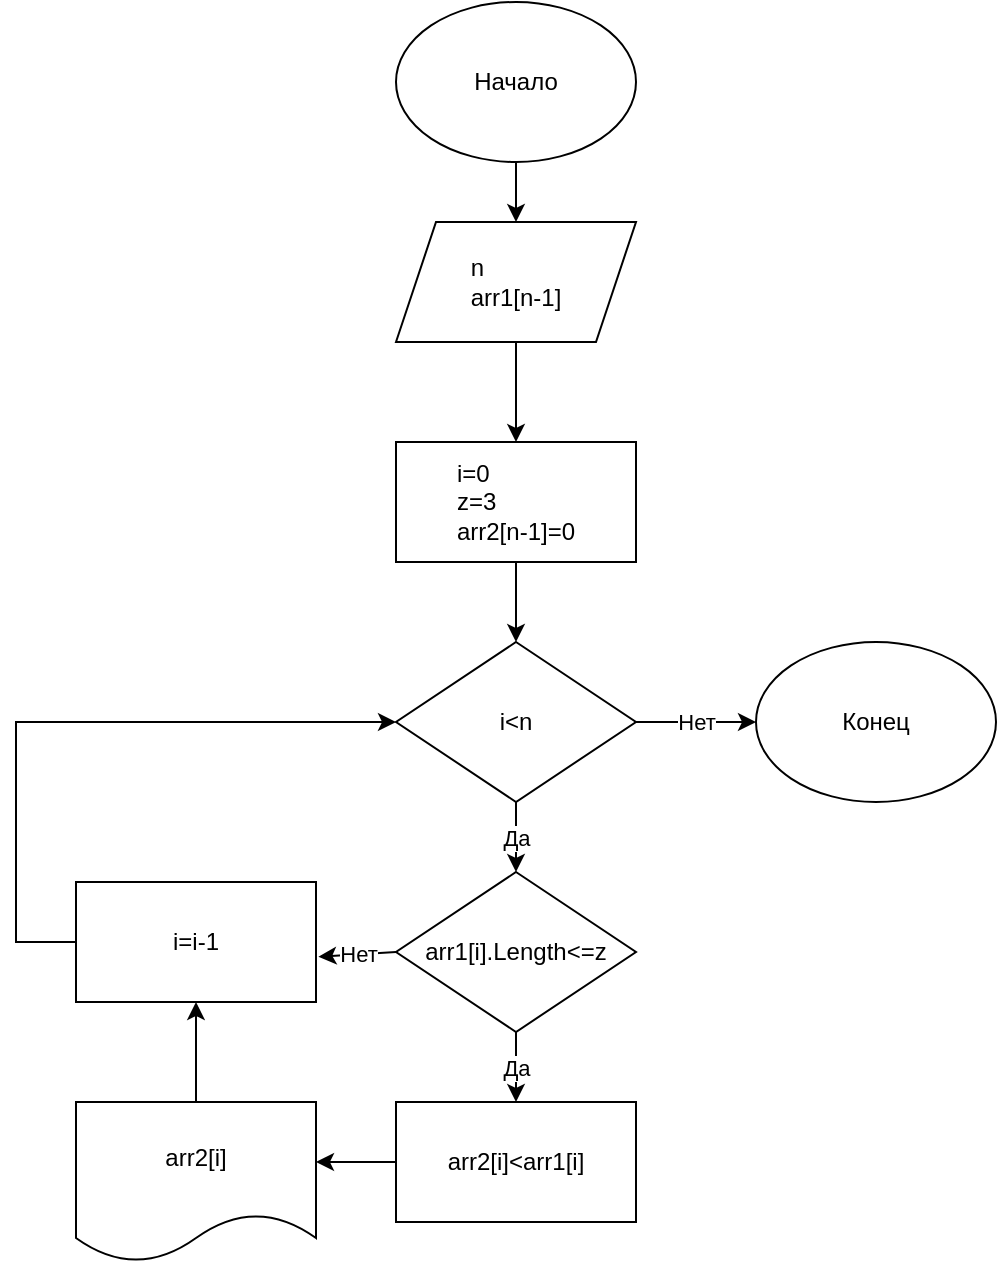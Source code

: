 <mxfile version="20.3.0" type="device"><diagram id="PK9lNNKd53TcjpRiSxI4" name="Страница 1"><mxGraphModel dx="830" dy="463" grid="1" gridSize="10" guides="1" tooltips="1" connect="1" arrows="1" fold="1" page="1" pageScale="1" pageWidth="827" pageHeight="1169" math="0" shadow="0"><root><mxCell id="0"/><mxCell id="1" parent="0"/><mxCell id="NJezW_P4RepL_qtSAQ3Z-1" value="&lt;font style=&quot;vertical-align: inherit;&quot;&gt;&lt;font style=&quot;vertical-align: inherit;&quot;&gt;Начало&lt;/font&gt;&lt;/font&gt;" style="ellipse;whiteSpace=wrap;html=1;" parent="1" vertex="1"><mxGeometry x="300" y="20" width="120" height="80" as="geometry"/></mxCell><mxCell id="NJezW_P4RepL_qtSAQ3Z-2" value="&lt;font style=&quot;vertical-align: inherit;&quot;&gt;&lt;font style=&quot;vertical-align: inherit;&quot;&gt;Конец&lt;/font&gt;&lt;/font&gt;" style="ellipse;whiteSpace=wrap;html=1;" parent="1" vertex="1"><mxGeometry x="480" y="340" width="120" height="80" as="geometry"/></mxCell><mxCell id="NJezW_P4RepL_qtSAQ3Z-3" value="&lt;div style=&quot;text-align: left;&quot;&gt;&lt;span style=&quot;background-color: initial;&quot;&gt;n&lt;/span&gt;&lt;/div&gt;&lt;div style=&quot;text-align: left;&quot;&gt;&lt;span style=&quot;background-color: initial;&quot;&gt;arr1[n-1]&lt;/span&gt;&lt;/div&gt;" style="shape=parallelogram;perimeter=parallelogramPerimeter;whiteSpace=wrap;html=1;fixedSize=1;" parent="1" vertex="1"><mxGeometry x="300" y="130" width="120" height="60" as="geometry"/></mxCell><mxCell id="NJezW_P4RepL_qtSAQ3Z-4" value="" style="endArrow=classic;html=1;rounded=0;exitX=0.5;exitY=1;exitDx=0;exitDy=0;entryX=0.5;entryY=0;entryDx=0;entryDy=0;" parent="1" source="NJezW_P4RepL_qtSAQ3Z-1" target="NJezW_P4RepL_qtSAQ3Z-3" edge="1"><mxGeometry width="50" height="50" relative="1" as="geometry"><mxPoint x="390" y="320" as="sourcePoint"/><mxPoint x="440" y="270" as="targetPoint"/></mxGeometry></mxCell><mxCell id="NJezW_P4RepL_qtSAQ3Z-7" value="&lt;font style=&quot;vertical-align: inherit;&quot;&gt;&lt;font style=&quot;vertical-align: inherit;&quot;&gt;i&amp;lt;n&lt;/font&gt;&lt;/font&gt;" style="rhombus;whiteSpace=wrap;html=1;" parent="1" vertex="1"><mxGeometry x="300" y="340" width="120" height="80" as="geometry"/></mxCell><mxCell id="NJezW_P4RepL_qtSAQ3Z-8" value="" style="endArrow=classic;html=1;rounded=0;exitX=0.5;exitY=1;exitDx=0;exitDy=0;" parent="1" target="n7rI0NNzyTRLi34pq6o7-1" edge="1"><mxGeometry width="50" height="50" relative="1" as="geometry"><mxPoint x="360" y="190" as="sourcePoint"/><mxPoint x="360" y="240" as="targetPoint"/></mxGeometry></mxCell><mxCell id="NJezW_P4RepL_qtSAQ3Z-9" value="&lt;font style=&quot;vertical-align: inherit;&quot;&gt;&lt;font style=&quot;vertical-align: inherit;&quot;&gt;Да&lt;/font&gt;&lt;/font&gt;" style="endArrow=classic;html=1;rounded=0;exitX=0.5;exitY=1;exitDx=0;exitDy=0;entryX=0.5;entryY=0;entryDx=0;entryDy=0;" parent="1" source="NJezW_P4RepL_qtSAQ3Z-7" edge="1"><mxGeometry width="50" height="50" relative="1" as="geometry"><mxPoint x="390" y="540" as="sourcePoint"/><mxPoint x="360" y="455" as="targetPoint"/></mxGeometry></mxCell><mxCell id="NJezW_P4RepL_qtSAQ3Z-11" value="arr2[i]&amp;lt;arr1[i]" style="rounded=0;whiteSpace=wrap;html=1;" parent="1" vertex="1"><mxGeometry x="300" y="570" width="120" height="60" as="geometry"/></mxCell><mxCell id="NJezW_P4RepL_qtSAQ3Z-12" value="i=i-1" style="rounded=0;whiteSpace=wrap;html=1;" parent="1" vertex="1"><mxGeometry x="140" y="460" width="120" height="60" as="geometry"/></mxCell><mxCell id="n7rI0NNzyTRLi34pq6o7-1" value="&lt;div style=&quot;text-align: left;&quot;&gt;&lt;/div&gt;&lt;div style=&quot;text-align: left;&quot;&gt;&lt;span style=&quot;background-color: initial;&quot;&gt;i=0&lt;/span&gt;&lt;/div&gt;&lt;div style=&quot;text-align: left;&quot;&gt;&lt;span style=&quot;background-color: initial;&quot;&gt;z=3&lt;/span&gt;&lt;/div&gt;&lt;div style=&quot;text-align: left;&quot;&gt;&lt;span style=&quot;background-color: initial;&quot;&gt;arr2[n-1]=0&lt;/span&gt;&lt;/div&gt;" style="rounded=0;whiteSpace=wrap;html=1;" parent="1" vertex="1"><mxGeometry x="300" y="240" width="120" height="60" as="geometry"/></mxCell><mxCell id="n7rI0NNzyTRLi34pq6o7-4" value="&lt;span style=&quot;text-align: left;&quot;&gt;arr2[i]&lt;/span&gt;" style="shape=document;whiteSpace=wrap;html=1;boundedLbl=1;" parent="1" vertex="1"><mxGeometry x="140" y="570" width="120" height="80" as="geometry"/></mxCell><mxCell id="n7rI0NNzyTRLi34pq6o7-6" value="" style="endArrow=classic;html=1;rounded=0;entryX=0.5;entryY=1;entryDx=0;entryDy=0;exitX=0.5;exitY=0;exitDx=0;exitDy=0;" parent="1" target="NJezW_P4RepL_qtSAQ3Z-12" edge="1" source="n7rI0NNzyTRLi34pq6o7-4"><mxGeometry width="50" height="50" relative="1" as="geometry"><mxPoint x="540" y="420" as="sourcePoint"/><mxPoint x="440" y="370" as="targetPoint"/></mxGeometry></mxCell><mxCell id="n7rI0NNzyTRLi34pq6o7-7" value="" style="endArrow=classic;html=1;rounded=0;exitX=0.5;exitY=1;exitDx=0;exitDy=0;entryX=0.5;entryY=0;entryDx=0;entryDy=0;" parent="1" source="n7rI0NNzyTRLi34pq6o7-1" target="NJezW_P4RepL_qtSAQ3Z-7" edge="1"><mxGeometry width="50" height="50" relative="1" as="geometry"><mxPoint x="390" y="420" as="sourcePoint"/><mxPoint x="440" y="370" as="targetPoint"/></mxGeometry></mxCell><mxCell id="n7rI0NNzyTRLi34pq6o7-14" value="" style="endArrow=classic;html=1;rounded=0;exitX=0;exitY=0.5;exitDx=0;exitDy=0;entryX=1;entryY=0.5;entryDx=0;entryDy=0;" parent="1" source="NJezW_P4RepL_qtSAQ3Z-11" edge="1"><mxGeometry width="50" height="50" relative="1" as="geometry"><mxPoint x="390" y="730" as="sourcePoint"/><mxPoint x="260" y="600" as="targetPoint"/></mxGeometry></mxCell><mxCell id="n7rI0NNzyTRLi34pq6o7-17" value="" style="endArrow=classic;html=1;rounded=0;exitX=0;exitY=0.5;exitDx=0;exitDy=0;entryX=0;entryY=0.5;entryDx=0;entryDy=0;" parent="1" source="NJezW_P4RepL_qtSAQ3Z-12" target="NJezW_P4RepL_qtSAQ3Z-7" edge="1"><mxGeometry width="50" height="50" relative="1" as="geometry"><mxPoint x="390" y="420" as="sourcePoint"/><mxPoint x="440" y="370" as="targetPoint"/><Array as="points"><mxPoint x="110" y="490"/><mxPoint x="110" y="380"/></Array></mxGeometry></mxCell><mxCell id="sovNdTFZXJT17Prte_MM-4" value="&lt;font style=&quot;vertical-align: inherit;&quot;&gt;&lt;font style=&quot;vertical-align: inherit;&quot;&gt;Нет&lt;/font&gt;&lt;/font&gt;" style="endArrow=classic;html=1;rounded=0;exitX=1;exitY=0.5;exitDx=0;exitDy=0;entryX=0;entryY=0.5;entryDx=0;entryDy=0;" parent="1" edge="1"><mxGeometry width="50" height="50" relative="1" as="geometry"><mxPoint x="420" y="380" as="sourcePoint"/><mxPoint x="480" y="380" as="targetPoint"/></mxGeometry></mxCell><mxCell id="JKrz3Gu1pZ30nB88zlOm-1" value="&lt;font style=&quot;vertical-align: inherit;&quot;&gt;&lt;font style=&quot;vertical-align: inherit;&quot;&gt;arr1[i].Length&amp;lt;=z&lt;/font&gt;&lt;/font&gt;" style="rhombus;whiteSpace=wrap;html=1;" vertex="1" parent="1"><mxGeometry x="300" y="455" width="120" height="80" as="geometry"/></mxCell><mxCell id="JKrz3Gu1pZ30nB88zlOm-2" value="&lt;font style=&quot;vertical-align: inherit;&quot;&gt;&lt;font style=&quot;vertical-align: inherit;&quot;&gt;Нет&lt;/font&gt;&lt;/font&gt;" style="endArrow=classic;html=1;rounded=0;exitX=0;exitY=0.5;exitDx=0;exitDy=0;entryX=1.01;entryY=0.623;entryDx=0;entryDy=0;entryPerimeter=0;" edge="1" parent="1" source="JKrz3Gu1pZ30nB88zlOm-1" target="NJezW_P4RepL_qtSAQ3Z-12"><mxGeometry width="50" height="50" relative="1" as="geometry"><mxPoint x="280" y="454" as="sourcePoint"/><mxPoint x="340" y="454" as="targetPoint"/></mxGeometry></mxCell><mxCell id="JKrz3Gu1pZ30nB88zlOm-7" value="Да" style="endArrow=classic;html=1;rounded=0;entryX=0.5;entryY=0;entryDx=0;entryDy=0;" edge="1" parent="1" source="JKrz3Gu1pZ30nB88zlOm-1" target="NJezW_P4RepL_qtSAQ3Z-11"><mxGeometry width="50" height="50" relative="1" as="geometry"><mxPoint x="390" y="510" as="sourcePoint"/><mxPoint x="440" y="460" as="targetPoint"/></mxGeometry></mxCell></root></mxGraphModel></diagram></mxfile>